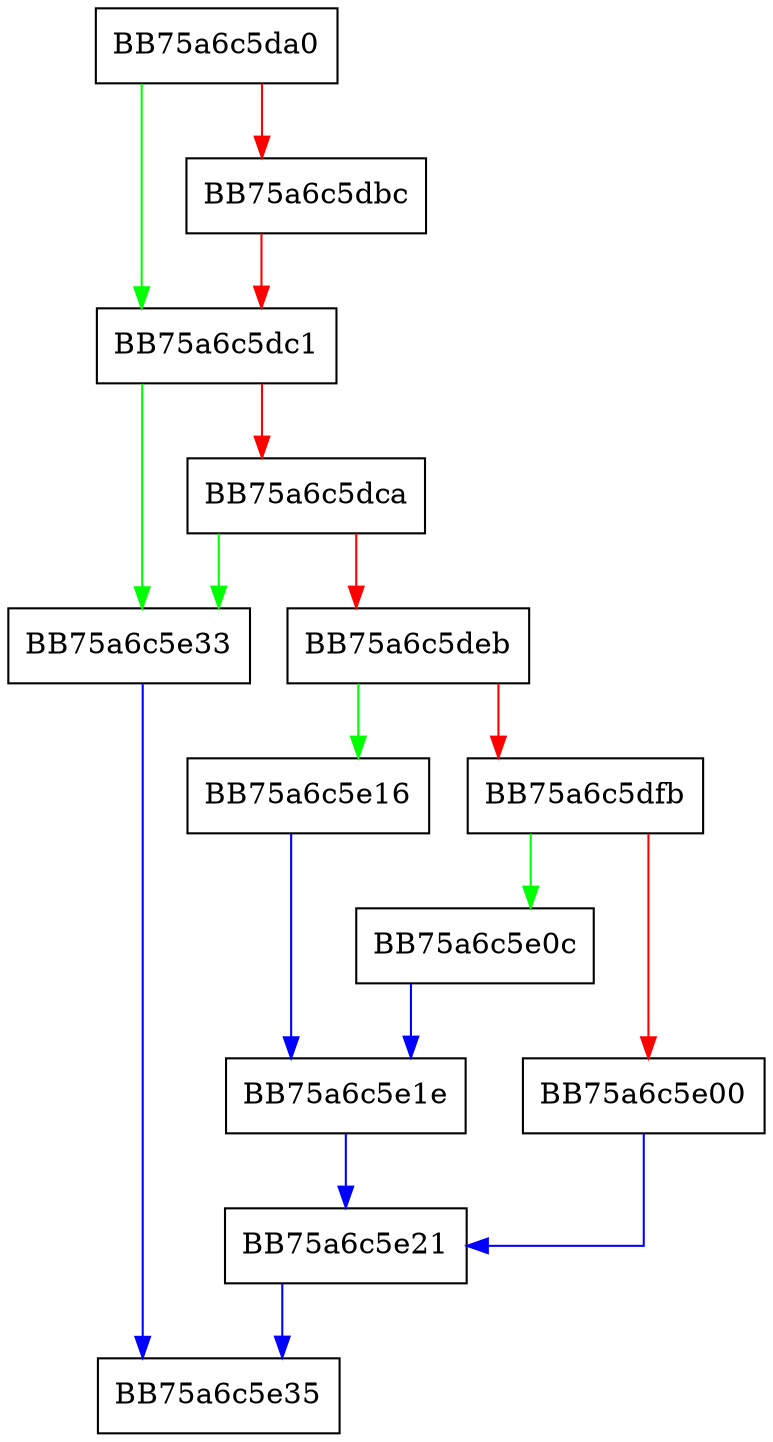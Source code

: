 digraph Enumerate {
  node [shape="box"];
  graph [splines=ortho];
  BB75a6c5da0 -> BB75a6c5dc1 [color="green"];
  BB75a6c5da0 -> BB75a6c5dbc [color="red"];
  BB75a6c5dbc -> BB75a6c5dc1 [color="red"];
  BB75a6c5dc1 -> BB75a6c5e33 [color="green"];
  BB75a6c5dc1 -> BB75a6c5dca [color="red"];
  BB75a6c5dca -> BB75a6c5e33 [color="green"];
  BB75a6c5dca -> BB75a6c5deb [color="red"];
  BB75a6c5deb -> BB75a6c5e16 [color="green"];
  BB75a6c5deb -> BB75a6c5dfb [color="red"];
  BB75a6c5dfb -> BB75a6c5e0c [color="green"];
  BB75a6c5dfb -> BB75a6c5e00 [color="red"];
  BB75a6c5e00 -> BB75a6c5e21 [color="blue"];
  BB75a6c5e0c -> BB75a6c5e1e [color="blue"];
  BB75a6c5e16 -> BB75a6c5e1e [color="blue"];
  BB75a6c5e1e -> BB75a6c5e21 [color="blue"];
  BB75a6c5e21 -> BB75a6c5e35 [color="blue"];
  BB75a6c5e33 -> BB75a6c5e35 [color="blue"];
}